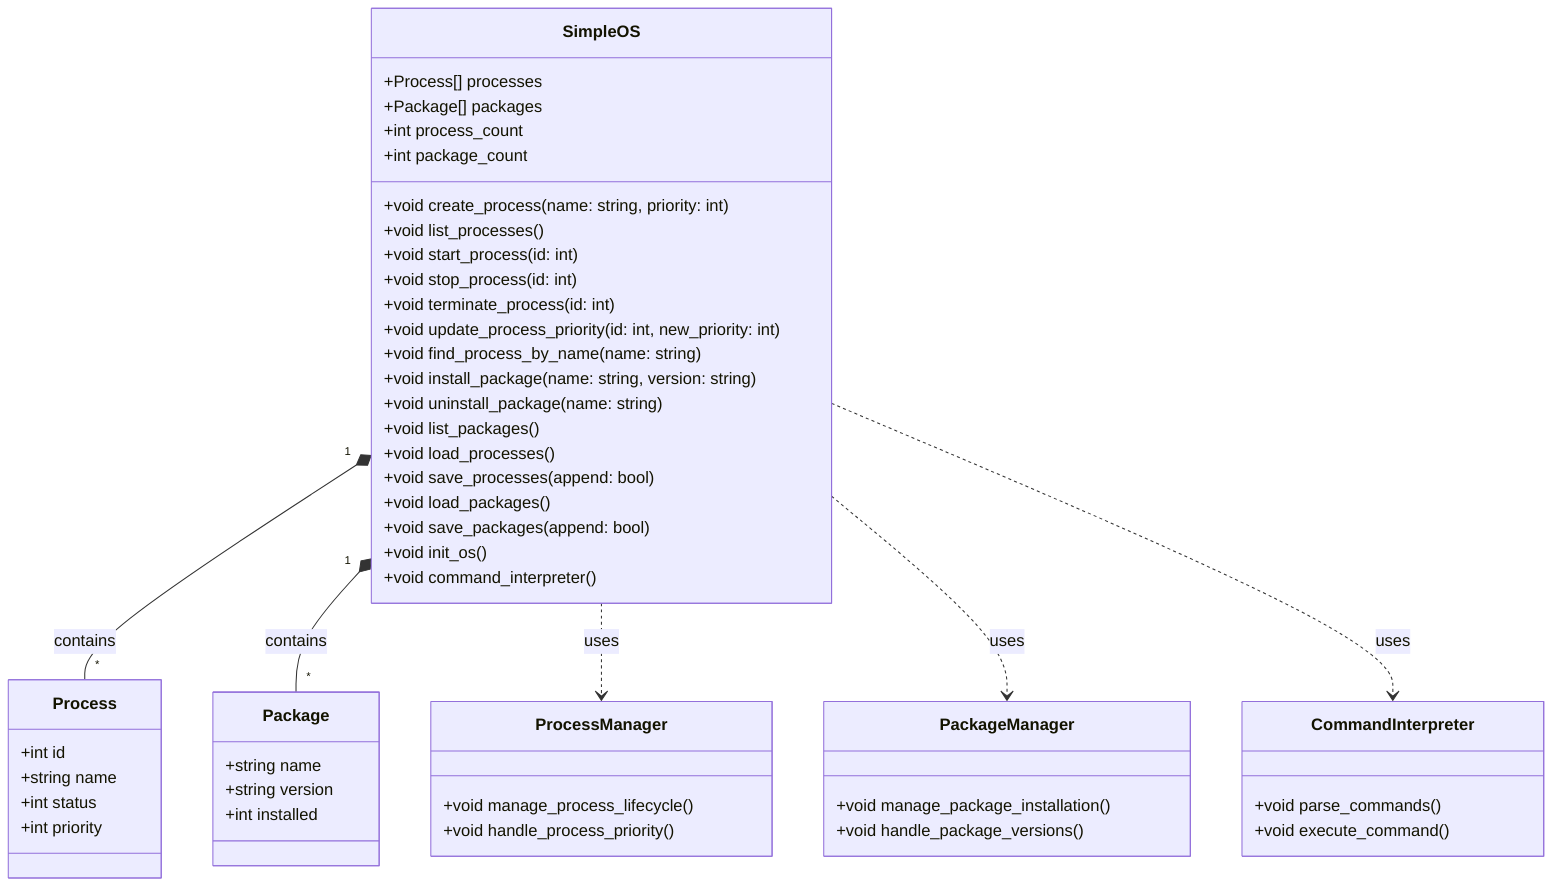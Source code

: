 classDiagram
    class Process {
        +int id
        +string name
        +int status
        +int priority
    }
    
    class Package {
        +string name
        +string version
        +int installed
    }
    
    class SimpleOS {
        +Process[] processes
        +Package[] packages
        +int process_count
        +int package_count
        
        +void create_process(name: string, priority: int)
        +void list_processes()
        +void start_process(id: int)
        +void stop_process(id: int)
        +void terminate_process(id: int)
        +void update_process_priority(id: int, new_priority: int)
        +void find_process_by_name(name: string)
        
        +void install_package(name: string, version: string)
        +void uninstall_package(name: string)
        +void list_packages()
        
        +void load_processes()
        +void save_processes(append: bool)
        +void load_packages()
        +void save_packages(append: bool)
        
        +void init_os()
        +void command_interpreter()
    }
    
    class ProcessManager {
        +void manage_process_lifecycle()
        +void handle_process_priority()
    }
    
    class PackageManager {
        +void manage_package_installation()
        +void handle_package_versions()
    }
    
    class CommandInterpreter {
        +void parse_commands()
        +void execute_command()
    }
    
    SimpleOS "1" *-- "*" Process : contains
    SimpleOS "1" *-- "*" Package : contains
    SimpleOS ..> ProcessManager : uses
    SimpleOS ..> PackageManager : uses
    SimpleOS ..> CommandInterpreter : uses